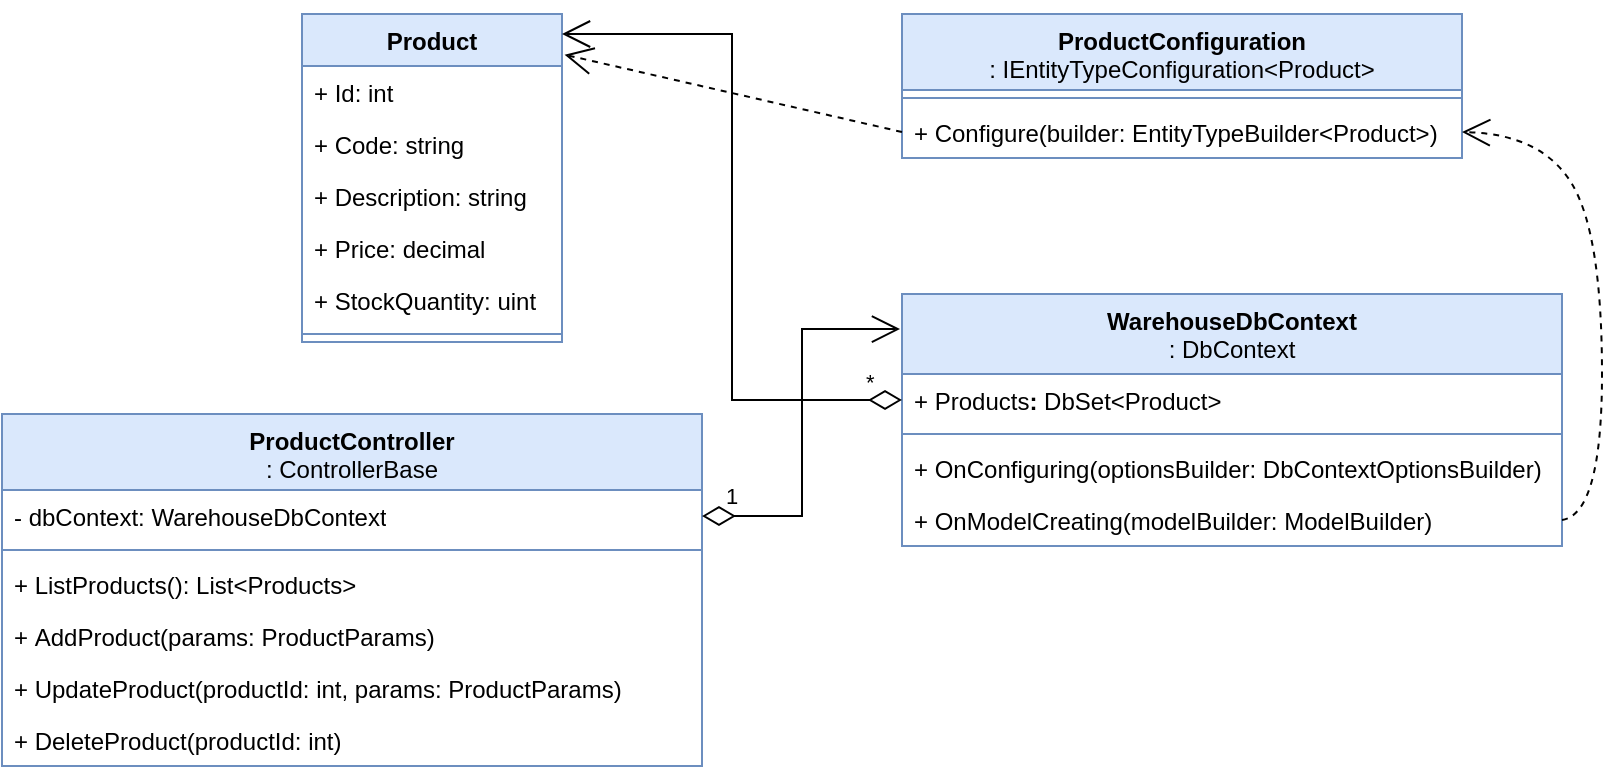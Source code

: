 <mxfile version="24.7.17" pages="3">
  <diagram id="5q9quIrtf4Q_jreHU7ny" name="Классы">
    <mxGraphModel dx="989" dy="578" grid="1" gridSize="10" guides="1" tooltips="1" connect="1" arrows="1" fold="1" page="1" pageScale="1" pageWidth="827" pageHeight="1169" math="0" shadow="0">
      <root>
        <mxCell id="0" />
        <mxCell id="1" parent="0" />
        <mxCell id="hKVyqpB4jVROtxhHYWIj-1" value="ProductConfiguration&lt;div&gt;&lt;span style=&quot;font-weight: normal;&quot;&gt;:&amp;nbsp;IEntityTypeConfiguration&amp;lt;Product&amp;gt;&lt;/span&gt;&lt;/div&gt;" style="swimlane;fontStyle=1;align=center;verticalAlign=top;childLayout=stackLayout;horizontal=1;startSize=38;horizontalStack=0;resizeParent=1;resizeParentMax=0;resizeLast=0;collapsible=1;marginBottom=0;whiteSpace=wrap;html=1;fillColor=#dae8fc;strokeColor=#6c8ebf;" vertex="1" parent="1">
          <mxGeometry x="460" y="40" width="280" height="72" as="geometry" />
        </mxCell>
        <mxCell id="hKVyqpB4jVROtxhHYWIj-3" value="" style="line;strokeWidth=1;fillColor=none;align=left;verticalAlign=middle;spacingTop=-1;spacingLeft=3;spacingRight=3;rotatable=0;labelPosition=right;points=[];portConstraint=eastwest;strokeColor=inherit;" vertex="1" parent="hKVyqpB4jVROtxhHYWIj-1">
          <mxGeometry y="38" width="280" height="8" as="geometry" />
        </mxCell>
        <mxCell id="hKVyqpB4jVROtxhHYWIj-4" value="+&amp;nbsp;Configure(builder: EntityTypeBuilder&amp;lt;Product&amp;gt;)" style="text;strokeColor=none;fillColor=none;align=left;verticalAlign=top;spacingLeft=4;spacingRight=4;overflow=hidden;rotatable=0;points=[[0,0.5],[1,0.5]];portConstraint=eastwest;whiteSpace=wrap;html=1;" vertex="1" parent="hKVyqpB4jVROtxhHYWIj-1">
          <mxGeometry y="46" width="280" height="26" as="geometry" />
        </mxCell>
        <mxCell id="hKVyqpB4jVROtxhHYWIj-5" value="Product" style="swimlane;fontStyle=1;align=center;verticalAlign=top;childLayout=stackLayout;horizontal=1;startSize=26;horizontalStack=0;resizeParent=1;resizeParentMax=0;resizeLast=0;collapsible=1;marginBottom=0;whiteSpace=wrap;html=1;fillColor=#dae8fc;strokeColor=#6c8ebf;" vertex="1" parent="1">
          <mxGeometry x="160" y="40" width="130" height="164" as="geometry" />
        </mxCell>
        <mxCell id="hKVyqpB4jVROtxhHYWIj-9" value="+ Id: int" style="text;strokeColor=none;fillColor=none;align=left;verticalAlign=top;spacingLeft=4;spacingRight=4;overflow=hidden;rotatable=0;points=[[0,0.5],[1,0.5]];portConstraint=eastwest;whiteSpace=wrap;html=1;" vertex="1" parent="hKVyqpB4jVROtxhHYWIj-5">
          <mxGeometry y="26" width="130" height="26" as="geometry" />
        </mxCell>
        <mxCell id="hKVyqpB4jVROtxhHYWIj-10" value="+ Code: string" style="text;strokeColor=none;fillColor=none;align=left;verticalAlign=top;spacingLeft=4;spacingRight=4;overflow=hidden;rotatable=0;points=[[0,0.5],[1,0.5]];portConstraint=eastwest;whiteSpace=wrap;html=1;" vertex="1" parent="hKVyqpB4jVROtxhHYWIj-5">
          <mxGeometry y="52" width="130" height="26" as="geometry" />
        </mxCell>
        <mxCell id="hKVyqpB4jVROtxhHYWIj-11" value="+ Description: string" style="text;strokeColor=none;fillColor=none;align=left;verticalAlign=top;spacingLeft=4;spacingRight=4;overflow=hidden;rotatable=0;points=[[0,0.5],[1,0.5]];portConstraint=eastwest;whiteSpace=wrap;html=1;" vertex="1" parent="hKVyqpB4jVROtxhHYWIj-5">
          <mxGeometry y="78" width="130" height="26" as="geometry" />
        </mxCell>
        <mxCell id="hKVyqpB4jVROtxhHYWIj-12" value="+ Price: decimal" style="text;strokeColor=none;fillColor=none;align=left;verticalAlign=top;spacingLeft=4;spacingRight=4;overflow=hidden;rotatable=0;points=[[0,0.5],[1,0.5]];portConstraint=eastwest;whiteSpace=wrap;html=1;" vertex="1" parent="hKVyqpB4jVROtxhHYWIj-5">
          <mxGeometry y="104" width="130" height="26" as="geometry" />
        </mxCell>
        <mxCell id="hKVyqpB4jVROtxhHYWIj-6" value="+ StockQuantity: uint" style="text;strokeColor=none;fillColor=none;align=left;verticalAlign=top;spacingLeft=4;spacingRight=4;overflow=hidden;rotatable=0;points=[[0,0.5],[1,0.5]];portConstraint=eastwest;whiteSpace=wrap;html=1;" vertex="1" parent="hKVyqpB4jVROtxhHYWIj-5">
          <mxGeometry y="130" width="130" height="26" as="geometry" />
        </mxCell>
        <mxCell id="hKVyqpB4jVROtxhHYWIj-7" value="" style="line;strokeWidth=1;fillColor=none;align=left;verticalAlign=middle;spacingTop=-1;spacingLeft=3;spacingRight=3;rotatable=0;labelPosition=right;points=[];portConstraint=eastwest;strokeColor=inherit;" vertex="1" parent="hKVyqpB4jVROtxhHYWIj-5">
          <mxGeometry y="156" width="130" height="8" as="geometry" />
        </mxCell>
        <mxCell id="hKVyqpB4jVROtxhHYWIj-13" value="WarehouseDbContext&lt;div&gt;&lt;span style=&quot;font-weight: normal;&quot;&gt;: DbContext&lt;/span&gt;&lt;/div&gt;" style="swimlane;fontStyle=1;align=center;verticalAlign=top;childLayout=stackLayout;horizontal=1;startSize=40;horizontalStack=0;resizeParent=1;resizeParentMax=0;resizeLast=0;collapsible=1;marginBottom=0;whiteSpace=wrap;html=1;fillColor=#dae8fc;strokeColor=#6c8ebf;" vertex="1" parent="1">
          <mxGeometry x="460" y="180" width="330" height="126" as="geometry" />
        </mxCell>
        <mxCell id="hKVyqpB4jVROtxhHYWIj-15" value="+ Products&lt;b&gt;:&amp;nbsp;&lt;/b&gt;DbSet&amp;lt;Product&amp;gt;" style="text;strokeColor=none;fillColor=none;align=left;verticalAlign=top;spacingLeft=4;spacingRight=4;overflow=hidden;rotatable=0;points=[[0,0.5],[1,0.5]];portConstraint=eastwest;whiteSpace=wrap;html=1;" vertex="1" parent="hKVyqpB4jVROtxhHYWIj-13">
          <mxGeometry y="40" width="330" height="26" as="geometry" />
        </mxCell>
        <mxCell id="hKVyqpB4jVROtxhHYWIj-14" value="" style="line;strokeWidth=1;fillColor=none;align=left;verticalAlign=middle;spacingTop=-1;spacingLeft=3;spacingRight=3;rotatable=0;labelPosition=right;points=[];portConstraint=eastwest;strokeColor=inherit;" vertex="1" parent="hKVyqpB4jVROtxhHYWIj-13">
          <mxGeometry y="66" width="330" height="8" as="geometry" />
        </mxCell>
        <mxCell id="hKVyqpB4jVROtxhHYWIj-16" value="+ OnConfiguring(optionsBuilder: DbContextOptionsBuilder)" style="text;strokeColor=none;fillColor=none;align=left;verticalAlign=top;spacingLeft=4;spacingRight=4;overflow=hidden;rotatable=0;points=[[0,0.5],[1,0.5]];portConstraint=eastwest;whiteSpace=wrap;html=1;" vertex="1" parent="hKVyqpB4jVROtxhHYWIj-13">
          <mxGeometry y="74" width="330" height="26" as="geometry" />
        </mxCell>
        <mxCell id="hKVyqpB4jVROtxhHYWIj-17" value="+&amp;nbsp;OnModelCreating(modelBuilder: ModelBuilder)" style="text;strokeColor=none;fillColor=none;align=left;verticalAlign=top;spacingLeft=4;spacingRight=4;overflow=hidden;rotatable=0;points=[[0,0.5],[1,0.5]];portConstraint=eastwest;whiteSpace=wrap;html=1;" vertex="1" parent="hKVyqpB4jVROtxhHYWIj-13">
          <mxGeometry y="100" width="330" height="26" as="geometry" />
        </mxCell>
        <mxCell id="hKVyqpB4jVROtxhHYWIj-18" value="ProductController&lt;div&gt;&lt;span style=&quot;font-weight: normal;&quot;&gt;:&amp;nbsp;&lt;/span&gt;&lt;span style=&quot;background-color: initial; font-weight: 400;&quot;&gt;ControllerBase&lt;/span&gt;&lt;/div&gt;" style="swimlane;fontStyle=1;align=center;verticalAlign=top;childLayout=stackLayout;horizontal=1;startSize=38;horizontalStack=0;resizeParent=1;resizeParentMax=0;resizeLast=0;collapsible=1;marginBottom=0;whiteSpace=wrap;html=1;fillColor=#dae8fc;strokeColor=#6c8ebf;" vertex="1" parent="1">
          <mxGeometry x="10" y="240" width="350" height="176" as="geometry" />
        </mxCell>
        <mxCell id="hKVyqpB4jVROtxhHYWIj-20" value="- dbContext: WarehouseDbContext" style="text;strokeColor=none;fillColor=none;align=left;verticalAlign=top;spacingLeft=4;spacingRight=4;overflow=hidden;rotatable=0;points=[[0,0.5],[1,0.5]];portConstraint=eastwest;whiteSpace=wrap;html=1;" vertex="1" parent="hKVyqpB4jVROtxhHYWIj-18">
          <mxGeometry y="38" width="350" height="26" as="geometry" />
        </mxCell>
        <mxCell id="hKVyqpB4jVROtxhHYWIj-19" value="" style="line;strokeWidth=1;fillColor=none;align=left;verticalAlign=middle;spacingTop=-1;spacingLeft=3;spacingRight=3;rotatable=0;labelPosition=right;points=[];portConstraint=eastwest;strokeColor=inherit;" vertex="1" parent="hKVyqpB4jVROtxhHYWIj-18">
          <mxGeometry y="64" width="350" height="8" as="geometry" />
        </mxCell>
        <mxCell id="hKVyqpB4jVROtxhHYWIj-21" value="+&amp;nbsp;ListProducts(): List&amp;lt;Products&amp;gt;" style="text;strokeColor=none;fillColor=none;align=left;verticalAlign=top;spacingLeft=4;spacingRight=4;overflow=hidden;rotatable=0;points=[[0,0.5],[1,0.5]];portConstraint=eastwest;whiteSpace=wrap;html=1;" vertex="1" parent="hKVyqpB4jVROtxhHYWIj-18">
          <mxGeometry y="72" width="350" height="26" as="geometry" />
        </mxCell>
        <mxCell id="hKVyqpB4jVROtxhHYWIj-22" value="+&amp;nbsp;AddProduct(params: ProductParams)" style="text;strokeColor=none;fillColor=none;align=left;verticalAlign=top;spacingLeft=4;spacingRight=4;overflow=hidden;rotatable=0;points=[[0,0.5],[1,0.5]];portConstraint=eastwest;whiteSpace=wrap;html=1;" vertex="1" parent="hKVyqpB4jVROtxhHYWIj-18">
          <mxGeometry y="98" width="350" height="26" as="geometry" />
        </mxCell>
        <mxCell id="hKVyqpB4jVROtxhHYWIj-23" value="+ UpdateProduct(productId: int, params: ProductParams)" style="text;strokeColor=none;fillColor=none;align=left;verticalAlign=top;spacingLeft=4;spacingRight=4;overflow=hidden;rotatable=0;points=[[0,0.5],[1,0.5]];portConstraint=eastwest;whiteSpace=wrap;html=1;" vertex="1" parent="hKVyqpB4jVROtxhHYWIj-18">
          <mxGeometry y="124" width="350" height="26" as="geometry" />
        </mxCell>
        <mxCell id="hKVyqpB4jVROtxhHYWIj-24" value="+ DeleteProduct(productId: int)" style="text;strokeColor=none;fillColor=none;align=left;verticalAlign=top;spacingLeft=4;spacingRight=4;overflow=hidden;rotatable=0;points=[[0,0.5],[1,0.5]];portConstraint=eastwest;whiteSpace=wrap;html=1;" vertex="1" parent="hKVyqpB4jVROtxhHYWIj-18">
          <mxGeometry y="150" width="350" height="26" as="geometry" />
        </mxCell>
        <mxCell id="hKVyqpB4jVROtxhHYWIj-25" value="1" style="endArrow=open;html=1;endSize=12;startArrow=diamondThin;startSize=14;startFill=0;edgeStyle=orthogonalEdgeStyle;align=left;verticalAlign=bottom;rounded=0;entryX=-0.003;entryY=0.139;entryDx=0;entryDy=0;entryPerimeter=0;exitX=1;exitY=0.5;exitDx=0;exitDy=0;" edge="1" parent="1" source="hKVyqpB4jVROtxhHYWIj-20" target="hKVyqpB4jVROtxhHYWIj-13">
          <mxGeometry x="-0.896" y="1" relative="1" as="geometry">
            <mxPoint x="360" y="180" as="sourcePoint" />
            <mxPoint x="520" y="180" as="targetPoint" />
            <mxPoint as="offset" />
          </mxGeometry>
        </mxCell>
        <mxCell id="hKVyqpB4jVROtxhHYWIj-26" value="" style="endArrow=open;endSize=12;dashed=1;html=1;rounded=0;exitX=0;exitY=0.5;exitDx=0;exitDy=0;entryX=1.01;entryY=0.124;entryDx=0;entryDy=0;entryPerimeter=0;" edge="1" parent="1" source="hKVyqpB4jVROtxhHYWIj-4" target="hKVyqpB4jVROtxhHYWIj-5">
          <mxGeometry width="160" relative="1" as="geometry">
            <mxPoint x="360" y="180" as="sourcePoint" />
            <mxPoint x="520" y="180" as="targetPoint" />
          </mxGeometry>
        </mxCell>
        <mxCell id="hKVyqpB4jVROtxhHYWIj-27" value="*" style="endArrow=open;html=1;endSize=12;startArrow=diamondThin;startSize=14;startFill=0;edgeStyle=orthogonalEdgeStyle;align=left;verticalAlign=bottom;rounded=0;entryX=1;entryY=0.061;entryDx=0;entryDy=0;entryPerimeter=0;exitX=0;exitY=0.5;exitDx=0;exitDy=0;" edge="1" parent="1" source="hKVyqpB4jVROtxhHYWIj-15" target="hKVyqpB4jVROtxhHYWIj-5">
          <mxGeometry x="-0.887" relative="1" as="geometry">
            <mxPoint x="390" y="301" as="sourcePoint" />
            <mxPoint x="469" y="208" as="targetPoint" />
            <mxPoint as="offset" />
          </mxGeometry>
        </mxCell>
        <mxCell id="hKVyqpB4jVROtxhHYWIj-28" value="" style="endArrow=open;endSize=12;dashed=1;html=1;rounded=0;exitX=1;exitY=0.5;exitDx=0;exitDy=0;entryX=1;entryY=0.5;entryDx=0;entryDy=0;curved=1;" edge="1" parent="1" source="hKVyqpB4jVROtxhHYWIj-17" target="hKVyqpB4jVROtxhHYWIj-4">
          <mxGeometry width="160" relative="1" as="geometry">
            <mxPoint x="509" y="48" as="sourcePoint" />
            <mxPoint x="268" y="50" as="targetPoint" />
            <Array as="points">
              <mxPoint x="810" y="290" />
              <mxPoint x="810" y="150" />
              <mxPoint x="780" y="100" />
            </Array>
          </mxGeometry>
        </mxCell>
      </root>
    </mxGraphModel>
  </diagram>
  <diagram name="Схема БД" id="8Vm-siVPKS6Q_GBSgD0G">
    <mxGraphModel dx="989" dy="578" grid="1" gridSize="10" guides="1" tooltips="1" connect="1" arrows="1" fold="1" page="1" pageScale="1" pageWidth="827" pageHeight="1169" math="0" shadow="0">
      <root>
        <mxCell id="0" />
        <mxCell id="1" parent="0" />
        <mxCell id="VkRNnChs9vm-FnEVhAfS-1" value="product" style="shape=table;startSize=30;container=1;collapsible=1;childLayout=tableLayout;fixedRows=1;rowLines=0;fontStyle=1;align=center;resizeLast=1;html=1;" vertex="1" parent="1">
          <mxGeometry x="170" y="70" width="180" height="220" as="geometry" />
        </mxCell>
        <mxCell id="VkRNnChs9vm-FnEVhAfS-2" value="" style="shape=tableRow;horizontal=0;startSize=0;swimlaneHead=0;swimlaneBody=0;fillColor=none;collapsible=0;dropTarget=0;points=[[0,0.5],[1,0.5]];portConstraint=eastwest;top=0;left=0;right=0;bottom=1;" vertex="1" parent="VkRNnChs9vm-FnEVhAfS-1">
          <mxGeometry y="30" width="180" height="30" as="geometry" />
        </mxCell>
        <mxCell id="VkRNnChs9vm-FnEVhAfS-3" value="PK" style="shape=partialRectangle;connectable=0;fillColor=none;top=0;left=0;bottom=0;right=0;fontStyle=1;overflow=hidden;whiteSpace=wrap;html=1;" vertex="1" parent="VkRNnChs9vm-FnEVhAfS-2">
          <mxGeometry width="30" height="30" as="geometry">
            <mxRectangle width="30" height="30" as="alternateBounds" />
          </mxGeometry>
        </mxCell>
        <mxCell id="VkRNnChs9vm-FnEVhAfS-4" value="id: integer" style="shape=partialRectangle;connectable=0;fillColor=none;top=0;left=0;bottom=0;right=0;align=left;spacingLeft=6;fontStyle=5;overflow=hidden;whiteSpace=wrap;html=1;" vertex="1" parent="VkRNnChs9vm-FnEVhAfS-2">
          <mxGeometry x="30" width="150" height="30" as="geometry">
            <mxRectangle width="150" height="30" as="alternateBounds" />
          </mxGeometry>
        </mxCell>
        <mxCell id="VkRNnChs9vm-FnEVhAfS-5" value="" style="shape=tableRow;horizontal=0;startSize=0;swimlaneHead=0;swimlaneBody=0;fillColor=none;collapsible=0;dropTarget=0;points=[[0,0.5],[1,0.5]];portConstraint=eastwest;top=0;left=0;right=0;bottom=0;" vertex="1" parent="VkRNnChs9vm-FnEVhAfS-1">
          <mxGeometry y="60" width="180" height="30" as="geometry" />
        </mxCell>
        <mxCell id="VkRNnChs9vm-FnEVhAfS-6" value="" style="shape=partialRectangle;connectable=0;fillColor=none;top=0;left=0;bottom=0;right=0;editable=1;overflow=hidden;whiteSpace=wrap;html=1;" vertex="1" parent="VkRNnChs9vm-FnEVhAfS-5">
          <mxGeometry width="30" height="30" as="geometry">
            <mxRectangle width="30" height="30" as="alternateBounds" />
          </mxGeometry>
        </mxCell>
        <mxCell id="VkRNnChs9vm-FnEVhAfS-7" value="code: varchar(50)" style="shape=partialRectangle;connectable=0;fillColor=none;top=0;left=0;bottom=0;right=0;align=left;spacingLeft=6;overflow=hidden;whiteSpace=wrap;html=1;" vertex="1" parent="VkRNnChs9vm-FnEVhAfS-5">
          <mxGeometry x="30" width="150" height="30" as="geometry">
            <mxRectangle width="150" height="30" as="alternateBounds" />
          </mxGeometry>
        </mxCell>
        <mxCell id="VkRNnChs9vm-FnEVhAfS-8" value="" style="shape=tableRow;horizontal=0;startSize=0;swimlaneHead=0;swimlaneBody=0;fillColor=none;collapsible=0;dropTarget=0;points=[[0,0.5],[1,0.5]];portConstraint=eastwest;top=0;left=0;right=0;bottom=0;" vertex="1" parent="VkRNnChs9vm-FnEVhAfS-1">
          <mxGeometry y="90" width="180" height="30" as="geometry" />
        </mxCell>
        <mxCell id="VkRNnChs9vm-FnEVhAfS-9" value="" style="shape=partialRectangle;connectable=0;fillColor=none;top=0;left=0;bottom=0;right=0;editable=1;overflow=hidden;whiteSpace=wrap;html=1;" vertex="1" parent="VkRNnChs9vm-FnEVhAfS-8">
          <mxGeometry width="30" height="30" as="geometry">
            <mxRectangle width="30" height="30" as="alternateBounds" />
          </mxGeometry>
        </mxCell>
        <mxCell id="VkRNnChs9vm-FnEVhAfS-10" value="description: varchar(200)" style="shape=partialRectangle;connectable=0;fillColor=none;top=0;left=0;bottom=0;right=0;align=left;spacingLeft=6;overflow=hidden;whiteSpace=wrap;html=1;" vertex="1" parent="VkRNnChs9vm-FnEVhAfS-8">
          <mxGeometry x="30" width="150" height="30" as="geometry">
            <mxRectangle width="150" height="30" as="alternateBounds" />
          </mxGeometry>
        </mxCell>
        <mxCell id="VkRNnChs9vm-FnEVhAfS-11" value="" style="shape=tableRow;horizontal=0;startSize=0;swimlaneHead=0;swimlaneBody=0;fillColor=none;collapsible=0;dropTarget=0;points=[[0,0.5],[1,0.5]];portConstraint=eastwest;top=0;left=0;right=0;bottom=0;" vertex="1" parent="VkRNnChs9vm-FnEVhAfS-1">
          <mxGeometry y="120" width="180" height="30" as="geometry" />
        </mxCell>
        <mxCell id="VkRNnChs9vm-FnEVhAfS-12" value="" style="shape=partialRectangle;connectable=0;fillColor=none;top=0;left=0;bottom=0;right=0;editable=1;overflow=hidden;whiteSpace=wrap;html=1;" vertex="1" parent="VkRNnChs9vm-FnEVhAfS-11">
          <mxGeometry width="30" height="30" as="geometry">
            <mxRectangle width="30" height="30" as="alternateBounds" />
          </mxGeometry>
        </mxCell>
        <mxCell id="VkRNnChs9vm-FnEVhAfS-13" value="price: numeric(20, 3)" style="shape=partialRectangle;connectable=0;fillColor=none;top=0;left=0;bottom=0;right=0;align=left;spacingLeft=6;overflow=hidden;whiteSpace=wrap;html=1;" vertex="1" parent="VkRNnChs9vm-FnEVhAfS-11">
          <mxGeometry x="30" width="150" height="30" as="geometry">
            <mxRectangle width="150" height="30" as="alternateBounds" />
          </mxGeometry>
        </mxCell>
        <mxCell id="VkRNnChs9vm-FnEVhAfS-27" value="" style="shape=tableRow;horizontal=0;startSize=0;swimlaneHead=0;swimlaneBody=0;fillColor=none;collapsible=0;dropTarget=0;points=[[0,0.5],[1,0.5]];portConstraint=eastwest;top=0;left=0;right=0;bottom=0;" vertex="1" parent="VkRNnChs9vm-FnEVhAfS-1">
          <mxGeometry y="150" width="180" height="30" as="geometry" />
        </mxCell>
        <mxCell id="VkRNnChs9vm-FnEVhAfS-28" value="" style="shape=partialRectangle;connectable=0;fillColor=none;top=0;left=0;bottom=0;right=0;editable=1;overflow=hidden;whiteSpace=wrap;html=1;" vertex="1" parent="VkRNnChs9vm-FnEVhAfS-27">
          <mxGeometry width="30" height="30" as="geometry">
            <mxRectangle width="30" height="30" as="alternateBounds" />
          </mxGeometry>
        </mxCell>
        <mxCell id="VkRNnChs9vm-FnEVhAfS-29" value="stock_quantity: bigint" style="shape=partialRectangle;connectable=0;fillColor=none;top=0;left=0;bottom=0;right=0;align=left;spacingLeft=6;overflow=hidden;whiteSpace=wrap;html=1;" vertex="1" parent="VkRNnChs9vm-FnEVhAfS-27">
          <mxGeometry x="30" width="150" height="30" as="geometry">
            <mxRectangle width="150" height="30" as="alternateBounds" />
          </mxGeometry>
        </mxCell>
        <mxCell id="VkRNnChs9vm-FnEVhAfS-30" value="" style="shape=tableRow;horizontal=0;startSize=0;swimlaneHead=0;swimlaneBody=0;fillColor=none;collapsible=0;dropTarget=0;points=[[0,0.5],[1,0.5]];portConstraint=eastwest;top=1;left=0;right=0;bottom=0;" vertex="1" parent="VkRNnChs9vm-FnEVhAfS-1">
          <mxGeometry y="180" width="180" height="40" as="geometry" />
        </mxCell>
        <mxCell id="VkRNnChs9vm-FnEVhAfS-31" value="" style="shape=partialRectangle;connectable=0;fillColor=none;top=0;left=0;bottom=0;right=0;editable=1;overflow=hidden;whiteSpace=wrap;html=1;" vertex="1" parent="VkRNnChs9vm-FnEVhAfS-30">
          <mxGeometry width="30" height="40" as="geometry">
            <mxRectangle width="30" height="40" as="alternateBounds" />
          </mxGeometry>
        </mxCell>
        <mxCell id="VkRNnChs9vm-FnEVhAfS-32" value="price_check&lt;div&gt;CHECK (price &amp;gt; 0)&lt;/div&gt;" style="shape=partialRectangle;connectable=0;fillColor=none;top=0;left=0;bottom=0;right=0;align=left;spacingLeft=6;overflow=hidden;whiteSpace=wrap;html=1;" vertex="1" parent="VkRNnChs9vm-FnEVhAfS-30">
          <mxGeometry x="30" width="150" height="40" as="geometry">
            <mxRectangle width="150" height="40" as="alternateBounds" />
          </mxGeometry>
        </mxCell>
      </root>
    </mxGraphModel>
  </diagram>
  <diagram id="Bpj2dW9OIf2IPWGVEY3A" name="Методы API">
    <mxGraphModel dx="1434" dy="838" grid="1" gridSize="10" guides="1" tooltips="1" connect="1" arrows="1" fold="1" page="1" pageScale="1" pageWidth="827" pageHeight="1169" math="0" shadow="0">
      <root>
        <mxCell id="0" />
        <mxCell id="1" parent="0" />
        <mxCell id="nxbV90MaJIK2_8Fqd7Qy-1" value="Методы API" style="swimlane;fontStyle=0;childLayout=stackLayout;horizontal=1;startSize=26;fillColor=#fff2cc;horizontalStack=0;resizeParent=1;resizeParentMax=0;resizeLast=0;collapsible=1;marginBottom=0;whiteSpace=wrap;html=1;strokeColor=#d6b656;" vertex="1" parent="1">
          <mxGeometry x="50" y="70" width="200" height="130" as="geometry" />
        </mxCell>
        <mxCell id="nxbV90MaJIK2_8Fqd7Qy-2" value="GET /api/products" style="text;strokeColor=none;fillColor=none;align=left;verticalAlign=top;spacingLeft=4;spacingRight=4;overflow=hidden;rotatable=0;points=[[0,0.5],[1,0.5]];portConstraint=eastwest;whiteSpace=wrap;html=1;" vertex="1" parent="nxbV90MaJIK2_8Fqd7Qy-1">
          <mxGeometry y="26" width="200" height="26" as="geometry" />
        </mxCell>
        <mxCell id="nxbV90MaJIK2_8Fqd7Qy-3" value="POST /api/products" style="text;strokeColor=none;fillColor=none;align=left;verticalAlign=top;spacingLeft=4;spacingRight=4;overflow=hidden;rotatable=0;points=[[0,0.5],[1,0.5]];portConstraint=eastwest;whiteSpace=wrap;html=1;" vertex="1" parent="nxbV90MaJIK2_8Fqd7Qy-1">
          <mxGeometry y="52" width="200" height="26" as="geometry" />
        </mxCell>
        <mxCell id="nxbV90MaJIK2_8Fqd7Qy-4" value="PUT /api/products/{productId}" style="text;strokeColor=none;fillColor=none;align=left;verticalAlign=top;spacingLeft=4;spacingRight=4;overflow=hidden;rotatable=0;points=[[0,0.5],[1,0.5]];portConstraint=eastwest;whiteSpace=wrap;html=1;" vertex="1" parent="nxbV90MaJIK2_8Fqd7Qy-1">
          <mxGeometry y="78" width="200" height="26" as="geometry" />
        </mxCell>
        <mxCell id="nxbV90MaJIK2_8Fqd7Qy-5" value="DELETE /api/products/{productId}" style="text;strokeColor=none;fillColor=none;align=left;verticalAlign=top;spacingLeft=4;spacingRight=4;overflow=hidden;rotatable=0;points=[[0,0.5],[1,0.5]];portConstraint=eastwest;whiteSpace=wrap;html=1;" vertex="1" parent="nxbV90MaJIK2_8Fqd7Qy-1">
          <mxGeometry y="104" width="200" height="26" as="geometry" />
        </mxCell>
      </root>
    </mxGraphModel>
  </diagram>
</mxfile>
